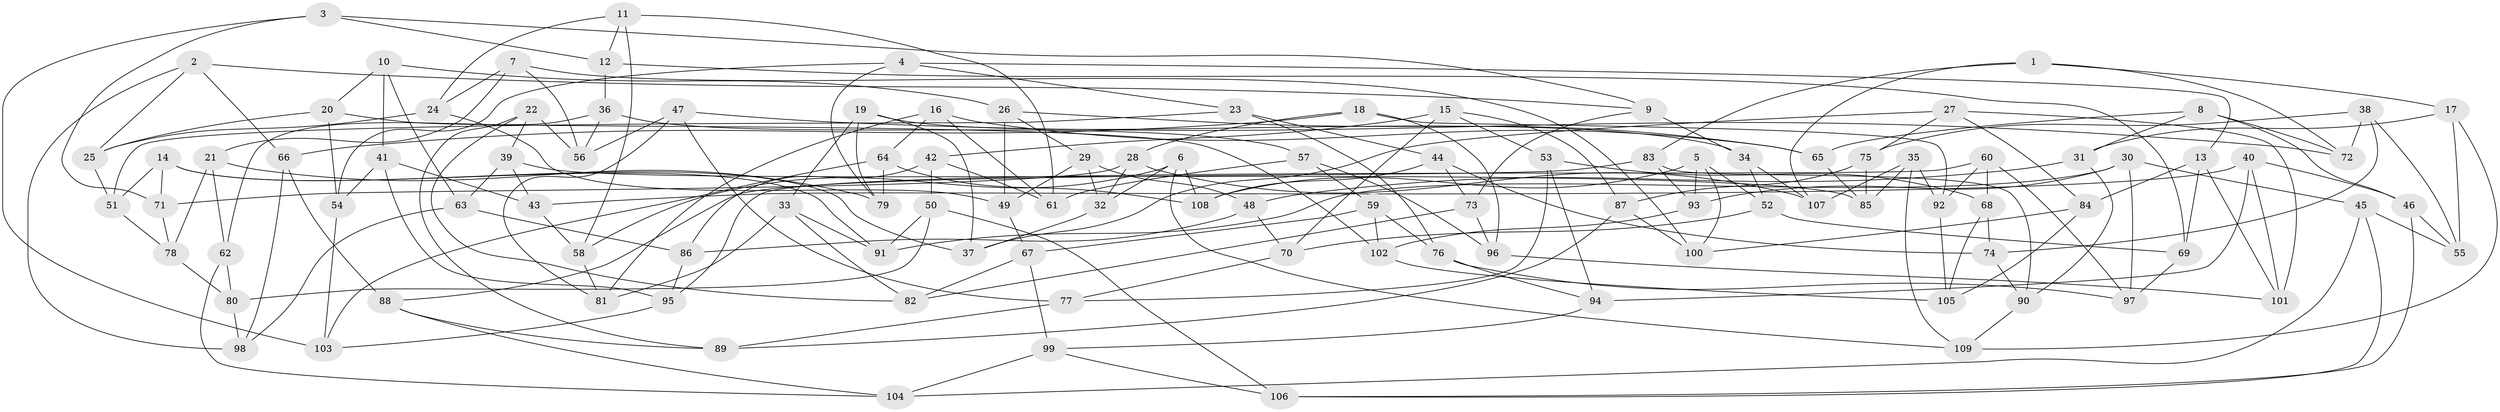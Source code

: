 // coarse degree distribution, {6: 0.2558139534883721, 7: 0.06976744186046512, 13: 0.023255813953488372, 9: 0.06976744186046512, 10: 0.11627906976744186, 12: 0.023255813953488372, 4: 0.3488372093023256, 14: 0.023255813953488372, 11: 0.023255813953488372, 3: 0.046511627906976744}
// Generated by graph-tools (version 1.1) at 2025/20/03/04/25 18:20:49]
// undirected, 109 vertices, 218 edges
graph export_dot {
graph [start="1"]
  node [color=gray90,style=filled];
  1;
  2;
  3;
  4;
  5;
  6;
  7;
  8;
  9;
  10;
  11;
  12;
  13;
  14;
  15;
  16;
  17;
  18;
  19;
  20;
  21;
  22;
  23;
  24;
  25;
  26;
  27;
  28;
  29;
  30;
  31;
  32;
  33;
  34;
  35;
  36;
  37;
  38;
  39;
  40;
  41;
  42;
  43;
  44;
  45;
  46;
  47;
  48;
  49;
  50;
  51;
  52;
  53;
  54;
  55;
  56;
  57;
  58;
  59;
  60;
  61;
  62;
  63;
  64;
  65;
  66;
  67;
  68;
  69;
  70;
  71;
  72;
  73;
  74;
  75;
  76;
  77;
  78;
  79;
  80;
  81;
  82;
  83;
  84;
  85;
  86;
  87;
  88;
  89;
  90;
  91;
  92;
  93;
  94;
  95;
  96;
  97;
  98;
  99;
  100;
  101;
  102;
  103;
  104;
  105;
  106;
  107;
  108;
  109;
  1 -- 72;
  1 -- 107;
  1 -- 17;
  1 -- 83;
  2 -- 9;
  2 -- 66;
  2 -- 25;
  2 -- 98;
  3 -- 12;
  3 -- 9;
  3 -- 103;
  3 -- 71;
  4 -- 79;
  4 -- 54;
  4 -- 23;
  4 -- 13;
  5 -- 93;
  5 -- 108;
  5 -- 100;
  5 -- 52;
  6 -- 108;
  6 -- 109;
  6 -- 32;
  6 -- 58;
  7 -- 24;
  7 -- 100;
  7 -- 21;
  7 -- 56;
  8 -- 65;
  8 -- 72;
  8 -- 46;
  8 -- 31;
  9 -- 34;
  9 -- 73;
  10 -- 26;
  10 -- 20;
  10 -- 41;
  10 -- 63;
  11 -- 12;
  11 -- 24;
  11 -- 61;
  11 -- 58;
  12 -- 69;
  12 -- 36;
  13 -- 84;
  13 -- 101;
  13 -- 69;
  14 -- 71;
  14 -- 91;
  14 -- 51;
  14 -- 37;
  15 -- 42;
  15 -- 70;
  15 -- 87;
  15 -- 53;
  16 -- 65;
  16 -- 61;
  16 -- 81;
  16 -- 64;
  17 -- 55;
  17 -- 109;
  17 -- 31;
  18 -- 28;
  18 -- 92;
  18 -- 66;
  18 -- 96;
  19 -- 37;
  19 -- 34;
  19 -- 79;
  19 -- 33;
  20 -- 25;
  20 -- 54;
  20 -- 102;
  21 -- 79;
  21 -- 78;
  21 -- 62;
  22 -- 82;
  22 -- 56;
  22 -- 39;
  22 -- 89;
  23 -- 44;
  23 -- 76;
  23 -- 51;
  24 -- 25;
  24 -- 49;
  25 -- 51;
  26 -- 49;
  26 -- 65;
  26 -- 29;
  27 -- 75;
  27 -- 84;
  27 -- 101;
  27 -- 37;
  28 -- 32;
  28 -- 71;
  28 -- 107;
  29 -- 49;
  29 -- 48;
  29 -- 32;
  30 -- 91;
  30 -- 97;
  30 -- 93;
  30 -- 45;
  31 -- 48;
  31 -- 90;
  32 -- 37;
  33 -- 91;
  33 -- 81;
  33 -- 82;
  34 -- 52;
  34 -- 107;
  35 -- 92;
  35 -- 109;
  35 -- 107;
  35 -- 85;
  36 -- 57;
  36 -- 56;
  36 -- 62;
  38 -- 55;
  38 -- 75;
  38 -- 72;
  38 -- 74;
  39 -- 85;
  39 -- 43;
  39 -- 63;
  40 -- 46;
  40 -- 101;
  40 -- 94;
  40 -- 43;
  41 -- 43;
  41 -- 95;
  41 -- 54;
  42 -- 61;
  42 -- 86;
  42 -- 50;
  43 -- 58;
  44 -- 108;
  44 -- 74;
  44 -- 73;
  45 -- 106;
  45 -- 55;
  45 -- 104;
  46 -- 106;
  46 -- 55;
  47 -- 56;
  47 -- 81;
  47 -- 77;
  47 -- 72;
  48 -- 70;
  48 -- 86;
  49 -- 67;
  50 -- 106;
  50 -- 91;
  50 -- 80;
  51 -- 78;
  52 -- 70;
  52 -- 69;
  53 -- 77;
  53 -- 68;
  53 -- 94;
  54 -- 103;
  57 -- 59;
  57 -- 61;
  57 -- 96;
  58 -- 81;
  59 -- 76;
  59 -- 102;
  59 -- 67;
  60 -- 92;
  60 -- 68;
  60 -- 95;
  60 -- 97;
  62 -- 104;
  62 -- 80;
  63 -- 86;
  63 -- 98;
  64 -- 103;
  64 -- 108;
  64 -- 79;
  65 -- 85;
  66 -- 88;
  66 -- 98;
  67 -- 99;
  67 -- 82;
  68 -- 74;
  68 -- 105;
  69 -- 97;
  70 -- 77;
  71 -- 78;
  73 -- 82;
  73 -- 96;
  74 -- 90;
  75 -- 87;
  75 -- 85;
  76 -- 97;
  76 -- 94;
  77 -- 89;
  78 -- 80;
  80 -- 98;
  83 -- 88;
  83 -- 93;
  83 -- 90;
  84 -- 100;
  84 -- 105;
  86 -- 95;
  87 -- 100;
  87 -- 89;
  88 -- 104;
  88 -- 89;
  90 -- 109;
  92 -- 105;
  93 -- 102;
  94 -- 99;
  95 -- 103;
  96 -- 101;
  99 -- 104;
  99 -- 106;
  102 -- 105;
}
